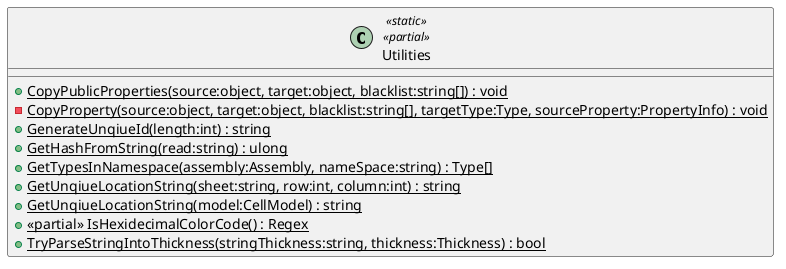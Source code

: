 @startuml
class Utilities <<static>> <<partial>> {
    + {static} CopyPublicProperties(source:object, target:object, blacklist:string[]) : void
    - {static} CopyProperty(source:object, target:object, blacklist:string[], targetType:Type, sourceProperty:PropertyInfo) : void
    + {static} GenerateUnqiueId(length:int) : string
    + {static} GetHashFromString(read:string) : ulong
    + {static} GetTypesInNamespace(assembly:Assembly, nameSpace:string) : Type[]
    + {static} GetUnqiueLocationString(sheet:string, row:int, column:int) : string
    + {static} GetUnqiueLocationString(model:CellModel) : string
    + {static} <<partial>> IsHexidecimalColorCode() : Regex
    + {static} TryParseStringIntoThickness(stringThickness:string, thickness:Thickness) : bool
}
@enduml
